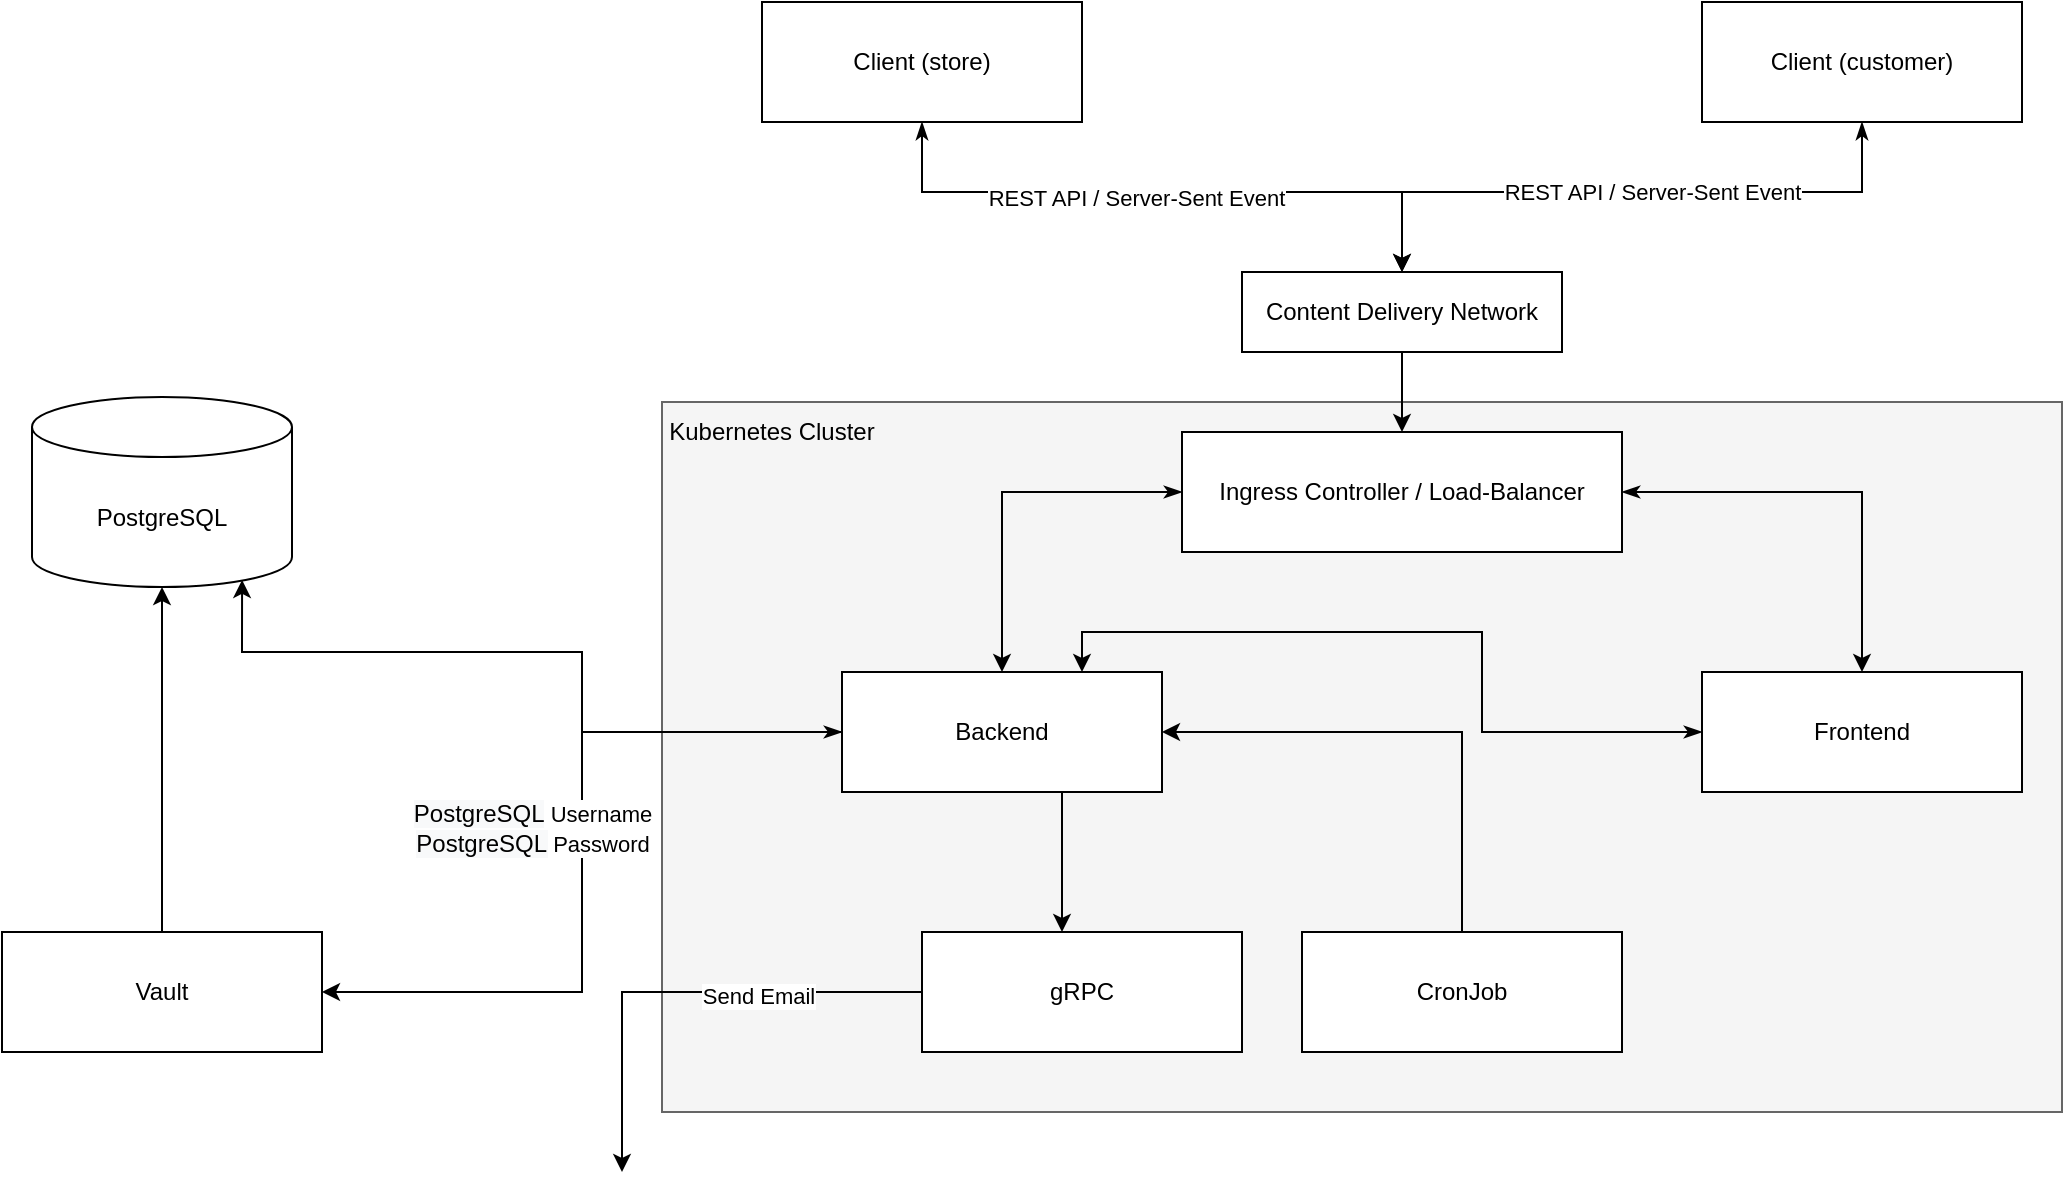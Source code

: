 <mxfile version="20.3.0" type="device"><diagram id="-48Sw4Ap0aiNk3PZ8tSn" name="Page-1"><mxGraphModel dx="1426" dy="830" grid="1" gridSize="10" guides="1" tooltips="1" connect="1" arrows="1" fold="1" page="1" pageScale="1" pageWidth="1169" pageHeight="827" math="0" shadow="0"><root><mxCell id="0"/><mxCell id="1" parent="0"/><mxCell id="ZiimvW08dFeXqqdVArBR-33" style="edgeStyle=orthogonalEdgeStyle;rounded=0;orthogonalLoop=1;jettySize=auto;html=1;startArrow=none;startFill=0;" parent="1" source="ZiimvW08dFeXqqdVArBR-2" target="ZiimvW08dFeXqqdVArBR-43" edge="1"><mxGeometry relative="1" as="geometry"><mxPoint x="110" y="390" as="targetPoint"/></mxGeometry></mxCell><mxCell id="ZiimvW08dFeXqqdVArBR-2" value="Vault" style="rounded=0;whiteSpace=wrap;html=1;" parent="1" vertex="1"><mxGeometry x="30" y="520" width="160" height="60" as="geometry"/></mxCell><mxCell id="ZiimvW08dFeXqqdVArBR-7" value="" style="rounded=0;whiteSpace=wrap;html=1;fillColor=#f5f5f5;strokeColor=#666666;fontColor=#333333;" parent="1" vertex="1"><mxGeometry x="360" y="255" width="700" height="355" as="geometry"/></mxCell><mxCell id="ZiimvW08dFeXqqdVArBR-15" style="edgeStyle=orthogonalEdgeStyle;rounded=0;orthogonalLoop=1;jettySize=auto;html=1;startArrow=classicThin;startFill=1;entryX=0.5;entryY=0;entryDx=0;entryDy=0;" parent="1" source="ZiimvW08dFeXqqdVArBR-8" target="OYmYCLnGs-Dg5J7Xof-M-1" edge="1"><mxGeometry relative="1" as="geometry"><Array as="points"><mxPoint x="490" y="150"/><mxPoint x="730" y="150"/></Array><mxPoint x="730" y="170" as="targetPoint"/></mxGeometry></mxCell><mxCell id="ZiimvW08dFeXqqdVArBR-19" value="REST API / Server-Sent Event" style="edgeLabel;html=1;align=center;verticalAlign=middle;resizable=0;points=[];" parent="ZiimvW08dFeXqqdVArBR-15" vertex="1" connectable="0"><mxGeometry x="-0.402" y="-3" relative="1" as="geometry"><mxPoint x="48" as="offset"/></mxGeometry></mxCell><mxCell id="ZiimvW08dFeXqqdVArBR-8" value="Client (store)" style="rounded=0;whiteSpace=wrap;html=1;" parent="1" vertex="1"><mxGeometry x="410" y="55" width="160" height="60" as="geometry"/></mxCell><mxCell id="ZiimvW08dFeXqqdVArBR-16" value="" style="edgeStyle=orthogonalEdgeStyle;rounded=0;orthogonalLoop=1;jettySize=auto;html=1;startArrow=classicThin;startFill=1;entryX=0.5;entryY=0;entryDx=0;entryDy=0;" parent="1" source="ZiimvW08dFeXqqdVArBR-9" target="OYmYCLnGs-Dg5J7Xof-M-1" edge="1"><mxGeometry relative="1" as="geometry"><Array as="points"><mxPoint x="960" y="150"/><mxPoint x="730" y="150"/></Array><mxPoint x="730" y="180" as="targetPoint"/></mxGeometry></mxCell><mxCell id="ZiimvW08dFeXqqdVArBR-20" value="REST API / Server-Sent Event" style="edgeLabel;html=1;align=center;verticalAlign=middle;resizable=0;points=[];" parent="ZiimvW08dFeXqqdVArBR-16" vertex="1" connectable="0"><mxGeometry x="0.022" relative="1" as="geometry"><mxPoint x="16" as="offset"/></mxGeometry></mxCell><mxCell id="ZiimvW08dFeXqqdVArBR-9" value="Client (customer)" style="rounded=0;whiteSpace=wrap;html=1;" parent="1" vertex="1"><mxGeometry x="880" y="55" width="160" height="60" as="geometry"/></mxCell><mxCell id="ZiimvW08dFeXqqdVArBR-24" style="edgeStyle=orthogonalEdgeStyle;rounded=0;orthogonalLoop=1;jettySize=auto;html=1;startArrow=classicThin;startFill=1;" parent="1" source="ZiimvW08dFeXqqdVArBR-6" target="ZiimvW08dFeXqqdVArBR-4" edge="1"><mxGeometry relative="1" as="geometry"/></mxCell><mxCell id="ZiimvW08dFeXqqdVArBR-25" style="edgeStyle=orthogonalEdgeStyle;rounded=0;orthogonalLoop=1;jettySize=auto;html=1;startArrow=classicThin;startFill=1;" parent="1" source="ZiimvW08dFeXqqdVArBR-6" target="ZiimvW08dFeXqqdVArBR-3" edge="1"><mxGeometry relative="1" as="geometry"/></mxCell><mxCell id="ZiimvW08dFeXqqdVArBR-6" value="Ingress Controller / Load-Balancer" style="rounded=0;whiteSpace=wrap;html=1;" parent="1" vertex="1"><mxGeometry x="620" y="270" width="220" height="60" as="geometry"/></mxCell><mxCell id="ZiimvW08dFeXqqdVArBR-12" value="Kubernetes Cluster" style="text;html=1;strokeColor=none;fillColor=none;align=center;verticalAlign=middle;whiteSpace=wrap;rounded=0;" parent="1" vertex="1"><mxGeometry x="360" y="255" width="110" height="30" as="geometry"/></mxCell><mxCell id="ZiimvW08dFeXqqdVArBR-30" style="edgeStyle=orthogonalEdgeStyle;rounded=0;orthogonalLoop=1;jettySize=auto;html=1;entryX=0.75;entryY=0;entryDx=0;entryDy=0;startArrow=classicThin;startFill=1;" parent="1" source="ZiimvW08dFeXqqdVArBR-3" target="ZiimvW08dFeXqqdVArBR-4" edge="1"><mxGeometry relative="1" as="geometry"><Array as="points"><mxPoint x="770" y="420"/><mxPoint x="770" y="370"/><mxPoint x="570" y="370"/></Array></mxGeometry></mxCell><mxCell id="ZiimvW08dFeXqqdVArBR-3" value="Frontend" style="rounded=0;whiteSpace=wrap;html=1;" parent="1" vertex="1"><mxGeometry x="880" y="390" width="160" height="60" as="geometry"/></mxCell><mxCell id="ZiimvW08dFeXqqdVArBR-31" value="" style="edgeStyle=orthogonalEdgeStyle;rounded=0;orthogonalLoop=1;jettySize=auto;html=1;startArrow=none;startFill=0;" parent="1" source="ZiimvW08dFeXqqdVArBR-4" target="ZiimvW08dFeXqqdVArBR-5" edge="1"><mxGeometry relative="1" as="geometry"><Array as="points"><mxPoint x="560" y="470"/><mxPoint x="560" y="470"/></Array></mxGeometry></mxCell><mxCell id="ZiimvW08dFeXqqdVArBR-35" style="edgeStyle=orthogonalEdgeStyle;rounded=0;orthogonalLoop=1;jettySize=auto;html=1;entryX=1;entryY=0.5;entryDx=0;entryDy=0;startArrow=none;startFill=0;" parent="1" source="ZiimvW08dFeXqqdVArBR-4" target="ZiimvW08dFeXqqdVArBR-2" edge="1"><mxGeometry relative="1" as="geometry"/></mxCell><mxCell id="ZiimvW08dFeXqqdVArBR-38" value="&lt;span style=&quot;font-size: 12px ; background-color: rgb(248 , 249 , 250)&quot;&gt;PostgreSQL&lt;/span&gt;&amp;nbsp;Username&lt;br&gt;&lt;span style=&quot;font-size: 12px ; background-color: rgb(248 , 249 , 250)&quot;&gt;PostgreSQL&lt;/span&gt;&amp;nbsp;Password" style="edgeLabel;html=1;align=center;verticalAlign=middle;resizable=0;points=[];" parent="ZiimvW08dFeXqqdVArBR-35" vertex="1" connectable="0"><mxGeometry x="-0.087" y="1" relative="1" as="geometry"><mxPoint x="-26" as="offset"/></mxGeometry></mxCell><mxCell id="ZiimvW08dFeXqqdVArBR-44" style="edgeStyle=orthogonalEdgeStyle;rounded=0;orthogonalLoop=1;jettySize=auto;html=1;entryX=0.808;entryY=0.963;entryDx=0;entryDy=0;entryPerimeter=0;startArrow=classicThin;startFill=1;" parent="1" source="ZiimvW08dFeXqqdVArBR-4" target="ZiimvW08dFeXqqdVArBR-43" edge="1"><mxGeometry relative="1" as="geometry"><Array as="points"><mxPoint x="320" y="420"/><mxPoint x="320" y="380"/><mxPoint x="150" y="380"/></Array></mxGeometry></mxCell><mxCell id="ZiimvW08dFeXqqdVArBR-4" value="Backend" style="rounded=0;whiteSpace=wrap;html=1;" parent="1" vertex="1"><mxGeometry x="450" y="390" width="160" height="60" as="geometry"/></mxCell><mxCell id="ZiimvW08dFeXqqdVArBR-49" value="" style="edgeStyle=orthogonalEdgeStyle;rounded=0;orthogonalLoop=1;jettySize=auto;html=1;startArrow=none;startFill=0;" parent="1" source="ZiimvW08dFeXqqdVArBR-5" edge="1"><mxGeometry relative="1" as="geometry"><mxPoint x="340" y="640" as="targetPoint"/><Array as="points"><mxPoint x="340" y="550"/></Array></mxGeometry></mxCell><mxCell id="OYmYCLnGs-Dg5J7Xof-M-3" value="Send Email" style="edgeLabel;html=1;align=center;verticalAlign=middle;resizable=0;points=[];" parent="ZiimvW08dFeXqqdVArBR-49" vertex="1" connectable="0"><mxGeometry x="-0.317" y="2" relative="1" as="geometry"><mxPoint as="offset"/></mxGeometry></mxCell><mxCell id="ZiimvW08dFeXqqdVArBR-5" value="gRPC" style="rounded=0;whiteSpace=wrap;html=1;" parent="1" vertex="1"><mxGeometry x="490" y="520" width="160" height="60" as="geometry"/></mxCell><mxCell id="ZiimvW08dFeXqqdVArBR-29" style="edgeStyle=orthogonalEdgeStyle;rounded=0;orthogonalLoop=1;jettySize=auto;html=1;entryX=1;entryY=0.5;entryDx=0;entryDy=0;startArrow=none;startFill=0;" parent="1" source="ZiimvW08dFeXqqdVArBR-10" target="ZiimvW08dFeXqqdVArBR-4" edge="1"><mxGeometry relative="1" as="geometry"><Array as="points"><mxPoint x="760" y="420"/></Array></mxGeometry></mxCell><mxCell id="ZiimvW08dFeXqqdVArBR-10" value="CronJob" style="rounded=0;whiteSpace=wrap;html=1;" parent="1" vertex="1"><mxGeometry x="680" y="520" width="160" height="60" as="geometry"/></mxCell><mxCell id="ZiimvW08dFeXqqdVArBR-43" value="&lt;span&gt;PostgreSQL&lt;/span&gt;" style="shape=cylinder3;whiteSpace=wrap;html=1;boundedLbl=1;backgroundOutline=1;size=15;" parent="1" vertex="1"><mxGeometry x="45" y="252.5" width="130" height="95" as="geometry"/></mxCell><mxCell id="OYmYCLnGs-Dg5J7Xof-M-2" value="" style="edgeStyle=orthogonalEdgeStyle;rounded=0;orthogonalLoop=1;jettySize=auto;html=1;" parent="1" source="OYmYCLnGs-Dg5J7Xof-M-1" target="ZiimvW08dFeXqqdVArBR-6" edge="1"><mxGeometry relative="1" as="geometry"/></mxCell><mxCell id="OYmYCLnGs-Dg5J7Xof-M-1" value="Content Delivery Network" style="rounded=0;whiteSpace=wrap;html=1;" parent="1" vertex="1"><mxGeometry x="650" y="190" width="160" height="40" as="geometry"/></mxCell></root></mxGraphModel></diagram></mxfile>
